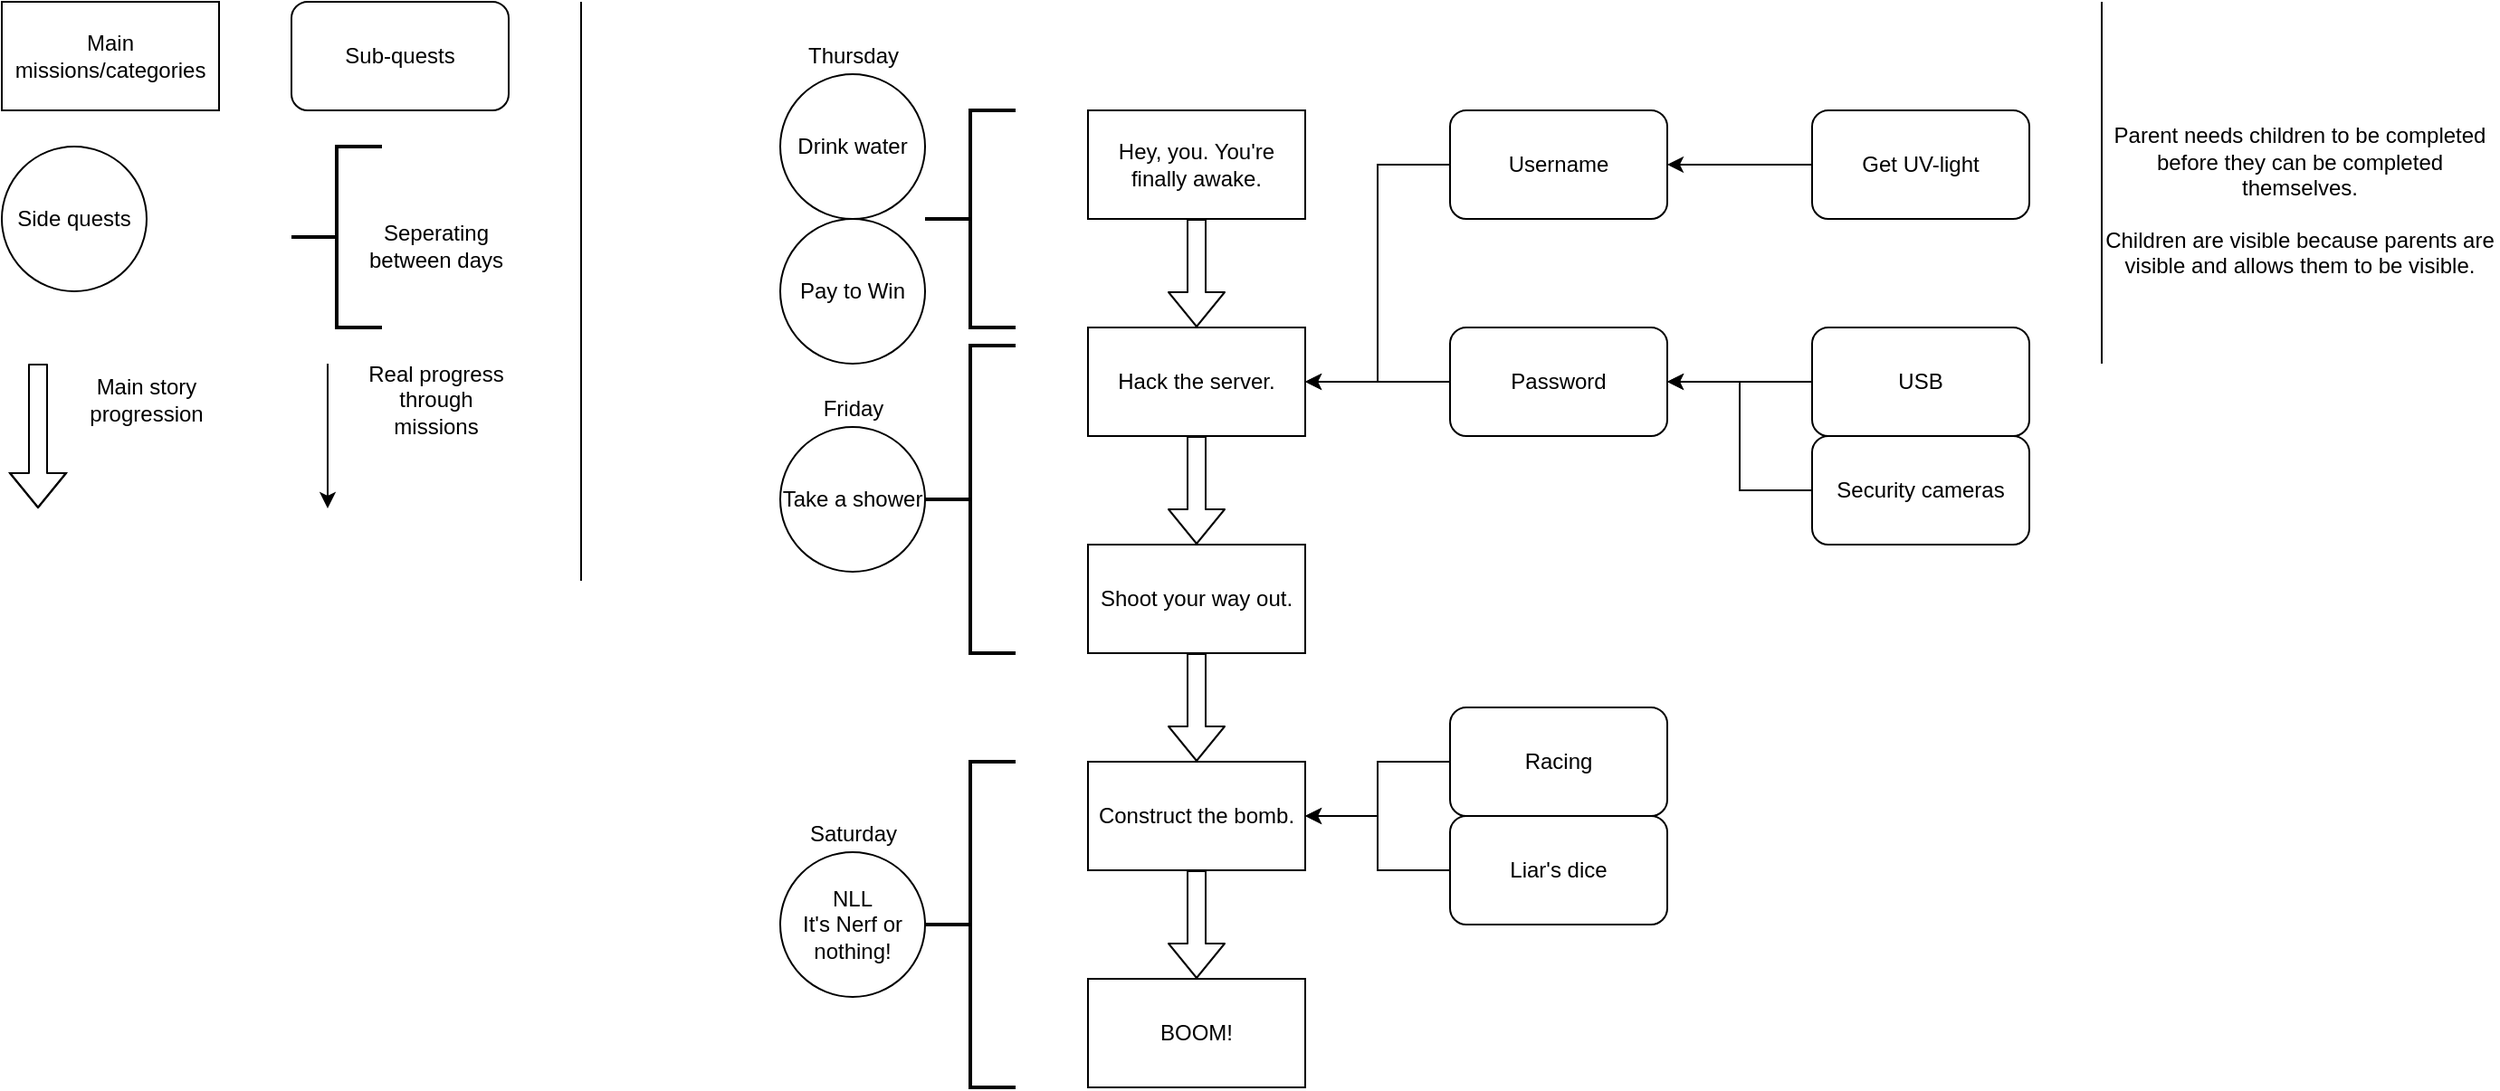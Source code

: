 <mxfile version="15.4.3" type="github">
  <diagram id="rs_gm9d7M8JPY6wh1Piz" name="Page-1">
    <mxGraphModel dx="996" dy="616" grid="1" gridSize="10" guides="1" tooltips="1" connect="1" arrows="1" fold="1" page="1" pageScale="1" pageWidth="827" pageHeight="1169" math="0" shadow="0">
      <root>
        <mxCell id="0" />
        <mxCell id="1" parent="0" />
        <mxCell id="WuQgfKXit7fRZl0_ulul-1" value="Hey, you. You&#39;re finally awake." style="rounded=0;whiteSpace=wrap;html=1;" parent="1" vertex="1">
          <mxGeometry x="600" y="60" width="120" height="60" as="geometry" />
        </mxCell>
        <mxCell id="WuQgfKXit7fRZl0_ulul-6" value="Hack the server." style="rounded=0;whiteSpace=wrap;html=1;" parent="1" vertex="1">
          <mxGeometry x="600" y="180" width="120" height="60" as="geometry" />
        </mxCell>
        <mxCell id="WuQgfKXit7fRZl0_ulul-8" value="Main missions/categories" style="rounded=0;whiteSpace=wrap;html=1;" parent="1" vertex="1">
          <mxGeometry width="120" height="60" as="geometry" />
        </mxCell>
        <mxCell id="WuQgfKXit7fRZl0_ulul-9" value="Sub-quests" style="rounded=1;whiteSpace=wrap;html=1;" parent="1" vertex="1">
          <mxGeometry x="160" width="120" height="60" as="geometry" />
        </mxCell>
        <mxCell id="WuQgfKXit7fRZl0_ulul-13" value="Construct the bomb." style="rounded=0;whiteSpace=wrap;html=1;" parent="1" vertex="1">
          <mxGeometry x="600" y="420" width="120" height="60" as="geometry" />
        </mxCell>
        <mxCell id="WuQgfKXit7fRZl0_ulul-14" value="Side quests" style="ellipse;whiteSpace=wrap;html=1;aspect=fixed;" parent="1" vertex="1">
          <mxGeometry y="80" width="80" height="80" as="geometry" />
        </mxCell>
        <mxCell id="WuQgfKXit7fRZl0_ulul-15" value="BOOM!" style="rounded=0;whiteSpace=wrap;html=1;" parent="1" vertex="1">
          <mxGeometry x="600" y="540" width="120" height="60" as="geometry" />
        </mxCell>
        <mxCell id="WuQgfKXit7fRZl0_ulul-18" value="Shoot your way out." style="rounded=0;whiteSpace=wrap;html=1;" parent="1" vertex="1">
          <mxGeometry x="600" y="300" width="120" height="60" as="geometry" />
        </mxCell>
        <mxCell id="WuQgfKXit7fRZl0_ulul-60" style="edgeStyle=orthogonalEdgeStyle;rounded=0;orthogonalLoop=1;jettySize=auto;html=1;entryX=1;entryY=0.5;entryDx=0;entryDy=0;" parent="1" source="WuQgfKXit7fRZl0_ulul-24" target="WuQgfKXit7fRZl0_ulul-6" edge="1">
          <mxGeometry relative="1" as="geometry" />
        </mxCell>
        <mxCell id="WuQgfKXit7fRZl0_ulul-24" value="Password" style="rounded=1;whiteSpace=wrap;html=1;" parent="1" vertex="1">
          <mxGeometry x="800" y="180" width="120" height="60" as="geometry" />
        </mxCell>
        <mxCell id="WuQgfKXit7fRZl0_ulul-59" style="edgeStyle=orthogonalEdgeStyle;rounded=0;orthogonalLoop=1;jettySize=auto;html=1;entryX=1;entryY=0.5;entryDx=0;entryDy=0;" parent="1" source="WuQgfKXit7fRZl0_ulul-26" target="WuQgfKXit7fRZl0_ulul-6" edge="1">
          <mxGeometry relative="1" as="geometry" />
        </mxCell>
        <mxCell id="WuQgfKXit7fRZl0_ulul-26" value="Username" style="rounded=1;whiteSpace=wrap;html=1;" parent="1" vertex="1">
          <mxGeometry x="800" y="60" width="120" height="60" as="geometry" />
        </mxCell>
        <mxCell id="WuQgfKXit7fRZl0_ulul-62" style="edgeStyle=orthogonalEdgeStyle;rounded=0;orthogonalLoop=1;jettySize=auto;html=1;entryX=1;entryY=0.5;entryDx=0;entryDy=0;" parent="1" source="WuQgfKXit7fRZl0_ulul-41" target="WuQgfKXit7fRZl0_ulul-24" edge="1">
          <mxGeometry relative="1" as="geometry" />
        </mxCell>
        <mxCell id="WuQgfKXit7fRZl0_ulul-41" value="Security cameras" style="rounded=1;whiteSpace=wrap;html=1;" parent="1" vertex="1">
          <mxGeometry x="1000" y="240" width="120" height="60" as="geometry" />
        </mxCell>
        <mxCell id="WuQgfKXit7fRZl0_ulul-61" style="edgeStyle=orthogonalEdgeStyle;rounded=0;orthogonalLoop=1;jettySize=auto;html=1;entryX=1;entryY=0.5;entryDx=0;entryDy=0;" parent="1" source="WuQgfKXit7fRZl0_ulul-42" target="WuQgfKXit7fRZl0_ulul-24" edge="1">
          <mxGeometry relative="1" as="geometry" />
        </mxCell>
        <mxCell id="WuQgfKXit7fRZl0_ulul-42" value="USB" style="rounded=1;whiteSpace=wrap;html=1;" parent="1" vertex="1">
          <mxGeometry x="1000" y="180" width="120" height="60" as="geometry" />
        </mxCell>
        <mxCell id="WuQgfKXit7fRZl0_ulul-63" style="edgeStyle=orthogonalEdgeStyle;rounded=0;orthogonalLoop=1;jettySize=auto;html=1;entryX=1;entryY=0.5;entryDx=0;entryDy=0;" parent="1" source="WuQgfKXit7fRZl0_ulul-47" target="WuQgfKXit7fRZl0_ulul-13" edge="1">
          <mxGeometry relative="1" as="geometry" />
        </mxCell>
        <mxCell id="WuQgfKXit7fRZl0_ulul-47" value="Racing" style="rounded=1;whiteSpace=wrap;html=1;" parent="1" vertex="1">
          <mxGeometry x="800" y="390" width="120" height="60" as="geometry" />
        </mxCell>
        <mxCell id="WuQgfKXit7fRZl0_ulul-64" style="edgeStyle=orthogonalEdgeStyle;rounded=0;orthogonalLoop=1;jettySize=auto;html=1;entryX=1;entryY=0.5;entryDx=0;entryDy=0;" parent="1" source="WuQgfKXit7fRZl0_ulul-48" target="WuQgfKXit7fRZl0_ulul-13" edge="1">
          <mxGeometry relative="1" as="geometry" />
        </mxCell>
        <mxCell id="WuQgfKXit7fRZl0_ulul-48" value="Liar&#39;s dice" style="rounded=1;whiteSpace=wrap;html=1;" parent="1" vertex="1">
          <mxGeometry x="800" y="450" width="120" height="60" as="geometry" />
        </mxCell>
        <mxCell id="WuQgfKXit7fRZl0_ulul-65" value="" style="shape=flexArrow;endArrow=classic;html=1;exitX=0.5;exitY=1;exitDx=0;exitDy=0;entryX=0.5;entryY=0;entryDx=0;entryDy=0;" parent="1" source="WuQgfKXit7fRZl0_ulul-1" target="WuQgfKXit7fRZl0_ulul-6" edge="1">
          <mxGeometry width="50" height="50" relative="1" as="geometry">
            <mxPoint x="690" y="190" as="sourcePoint" />
            <mxPoint x="740" y="140" as="targetPoint" />
          </mxGeometry>
        </mxCell>
        <mxCell id="WuQgfKXit7fRZl0_ulul-67" value="" style="shape=flexArrow;endArrow=classic;html=1;exitX=0.5;exitY=1;exitDx=0;exitDy=0;" parent="1" source="WuQgfKXit7fRZl0_ulul-6" target="WuQgfKXit7fRZl0_ulul-18" edge="1">
          <mxGeometry width="50" height="50" relative="1" as="geometry">
            <mxPoint x="690" y="310" as="sourcePoint" />
            <mxPoint x="740" y="260" as="targetPoint" />
          </mxGeometry>
        </mxCell>
        <mxCell id="WuQgfKXit7fRZl0_ulul-68" value="" style="shape=flexArrow;endArrow=classic;html=1;exitX=0.5;exitY=1;exitDx=0;exitDy=0;entryX=0.5;entryY=0;entryDx=0;entryDy=0;" parent="1" source="WuQgfKXit7fRZl0_ulul-18" target="WuQgfKXit7fRZl0_ulul-13" edge="1">
          <mxGeometry width="50" height="50" relative="1" as="geometry">
            <mxPoint x="690" y="380" as="sourcePoint" />
            <mxPoint x="740" y="330" as="targetPoint" />
          </mxGeometry>
        </mxCell>
        <mxCell id="WuQgfKXit7fRZl0_ulul-69" value="" style="shape=flexArrow;endArrow=classic;html=1;exitX=0.5;exitY=1;exitDx=0;exitDy=0;entryX=0.5;entryY=0;entryDx=0;entryDy=0;" parent="1" source="WuQgfKXit7fRZl0_ulul-13" target="WuQgfKXit7fRZl0_ulul-15" edge="1">
          <mxGeometry width="50" height="50" relative="1" as="geometry">
            <mxPoint x="690" y="530" as="sourcePoint" />
            <mxPoint x="740" y="480" as="targetPoint" />
          </mxGeometry>
        </mxCell>
        <mxCell id="WuQgfKXit7fRZl0_ulul-76" value="" style="shape=flexArrow;endArrow=classic;html=1;" parent="1" edge="1">
          <mxGeometry width="50" height="50" relative="1" as="geometry">
            <mxPoint x="20" y="200" as="sourcePoint" />
            <mxPoint x="20" y="280" as="targetPoint" />
            <Array as="points">
              <mxPoint x="20" y="210" />
            </Array>
          </mxGeometry>
        </mxCell>
        <mxCell id="WuQgfKXit7fRZl0_ulul-77" value="Main story progression" style="text;html=1;strokeColor=none;fillColor=none;align=center;verticalAlign=middle;whiteSpace=wrap;rounded=0;" parent="1" vertex="1">
          <mxGeometry x="40" y="200" width="80" height="40" as="geometry" />
        </mxCell>
        <mxCell id="WuQgfKXit7fRZl0_ulul-78" value="" style="endArrow=classic;html=1;" parent="1" edge="1">
          <mxGeometry width="50" height="50" relative="1" as="geometry">
            <mxPoint x="180" y="200" as="sourcePoint" />
            <mxPoint x="180" y="280" as="targetPoint" />
          </mxGeometry>
        </mxCell>
        <mxCell id="WuQgfKXit7fRZl0_ulul-79" value="Real progress through missions" style="text;html=1;strokeColor=none;fillColor=none;align=center;verticalAlign=middle;whiteSpace=wrap;rounded=0;" parent="1" vertex="1">
          <mxGeometry x="200" y="200" width="80" height="40" as="geometry" />
        </mxCell>
        <mxCell id="WuQgfKXit7fRZl0_ulul-83" value="Drink water" style="ellipse;whiteSpace=wrap;html=1;aspect=fixed;" parent="1" vertex="1">
          <mxGeometry x="430" y="40" width="80" height="80" as="geometry" />
        </mxCell>
        <mxCell id="WuQgfKXit7fRZl0_ulul-85" style="edgeStyle=orthogonalEdgeStyle;rounded=0;orthogonalLoop=1;jettySize=auto;html=1;entryX=1;entryY=0.5;entryDx=0;entryDy=0;" parent="1" source="WuQgfKXit7fRZl0_ulul-84" target="WuQgfKXit7fRZl0_ulul-26" edge="1">
          <mxGeometry relative="1" as="geometry" />
        </mxCell>
        <mxCell id="WuQgfKXit7fRZl0_ulul-84" value="Get UV-light" style="rounded=1;whiteSpace=wrap;html=1;" parent="1" vertex="1">
          <mxGeometry x="1000" y="60" width="120" height="60" as="geometry" />
        </mxCell>
        <mxCell id="WuQgfKXit7fRZl0_ulul-87" value="Pay to Win" style="ellipse;whiteSpace=wrap;html=1;aspect=fixed;" parent="1" vertex="1">
          <mxGeometry x="430" y="120" width="80" height="80" as="geometry" />
        </mxCell>
        <mxCell id="WuQgfKXit7fRZl0_ulul-88" value="Take a shower" style="ellipse;whiteSpace=wrap;html=1;aspect=fixed;" parent="1" vertex="1">
          <mxGeometry x="430" y="235" width="80" height="80" as="geometry" />
        </mxCell>
        <mxCell id="WuQgfKXit7fRZl0_ulul-89" value="NLL&lt;br&gt;It&#39;s Nerf or nothing!" style="ellipse;whiteSpace=wrap;html=1;aspect=fixed;" parent="1" vertex="1">
          <mxGeometry x="430" y="470" width="80" height="80" as="geometry" />
        </mxCell>
        <mxCell id="WuQgfKXit7fRZl0_ulul-92" value="Thursday" style="text;html=1;align=center;verticalAlign=middle;resizable=0;points=[];autosize=1;" parent="1" vertex="1">
          <mxGeometry x="435" y="20" width="70" height="20" as="geometry" />
        </mxCell>
        <mxCell id="WuQgfKXit7fRZl0_ulul-93" value="Friday" style="text;html=1;align=center;verticalAlign=middle;resizable=0;points=[];autosize=1;" parent="1" vertex="1">
          <mxGeometry x="445" y="215" width="50" height="20" as="geometry" />
        </mxCell>
        <mxCell id="WuQgfKXit7fRZl0_ulul-94" value="Saturday" style="text;html=1;align=center;verticalAlign=middle;resizable=0;points=[];autosize=1;" parent="1" vertex="1">
          <mxGeometry x="440" y="450" width="60" height="20" as="geometry" />
        </mxCell>
        <mxCell id="WuQgfKXit7fRZl0_ulul-108" value="" style="strokeWidth=2;html=1;shape=mxgraph.flowchart.annotation_2;align=left;labelPosition=right;pointerEvents=1;" parent="1" vertex="1">
          <mxGeometry x="510" y="420" width="50" height="180" as="geometry" />
        </mxCell>
        <mxCell id="WuQgfKXit7fRZl0_ulul-111" value="" style="strokeWidth=2;html=1;shape=mxgraph.flowchart.annotation_2;align=left;labelPosition=right;pointerEvents=1;" parent="1" vertex="1">
          <mxGeometry x="510" y="190" width="50" height="170" as="geometry" />
        </mxCell>
        <mxCell id="WuQgfKXit7fRZl0_ulul-112" value="" style="strokeWidth=2;html=1;shape=mxgraph.flowchart.annotation_2;align=left;labelPosition=right;pointerEvents=1;" parent="1" vertex="1">
          <mxGeometry x="510" y="60" width="50" height="120" as="geometry" />
        </mxCell>
        <mxCell id="WuQgfKXit7fRZl0_ulul-113" value="" style="strokeWidth=2;html=1;shape=mxgraph.flowchart.annotation_2;align=left;labelPosition=right;pointerEvents=1;" parent="1" vertex="1">
          <mxGeometry x="160" y="80" width="50" height="100" as="geometry" />
        </mxCell>
        <mxCell id="WuQgfKXit7fRZl0_ulul-116" value="Seperating between days" style="text;html=1;strokeColor=none;fillColor=none;align=center;verticalAlign=middle;whiteSpace=wrap;rounded=0;" parent="1" vertex="1">
          <mxGeometry x="200" y="120" width="80" height="30" as="geometry" />
        </mxCell>
        <mxCell id="WuQgfKXit7fRZl0_ulul-117" value="" style="endArrow=none;html=1;" parent="1" edge="1">
          <mxGeometry width="50" height="50" relative="1" as="geometry">
            <mxPoint x="320" y="320" as="sourcePoint" />
            <mxPoint x="320" as="targetPoint" />
          </mxGeometry>
        </mxCell>
        <mxCell id="WuQgfKXit7fRZl0_ulul-121" value="Parent needs children to be completed before they can be completed themselves.&lt;br&gt;&lt;br&gt;Children are visible because parents are visible and allows them to be visible." style="text;html=1;strokeColor=none;fillColor=none;align=center;verticalAlign=middle;whiteSpace=wrap;rounded=0;" parent="1" vertex="1">
          <mxGeometry x="1160" y="60" width="219" height="100" as="geometry" />
        </mxCell>
        <mxCell id="0URPlx76RS70BOgKtLBn-3" value="" style="endArrow=none;html=1;" parent="1" edge="1">
          <mxGeometry width="50" height="50" relative="1" as="geometry">
            <mxPoint x="1160" y="200" as="sourcePoint" />
            <mxPoint x="1160" as="targetPoint" />
          </mxGeometry>
        </mxCell>
      </root>
    </mxGraphModel>
  </diagram>
</mxfile>

